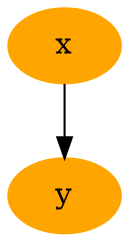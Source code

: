 digraph g {
1 [label="x", color=orange, style=filled]
2 [label="y", color=orange, style=filled]
1->2
}